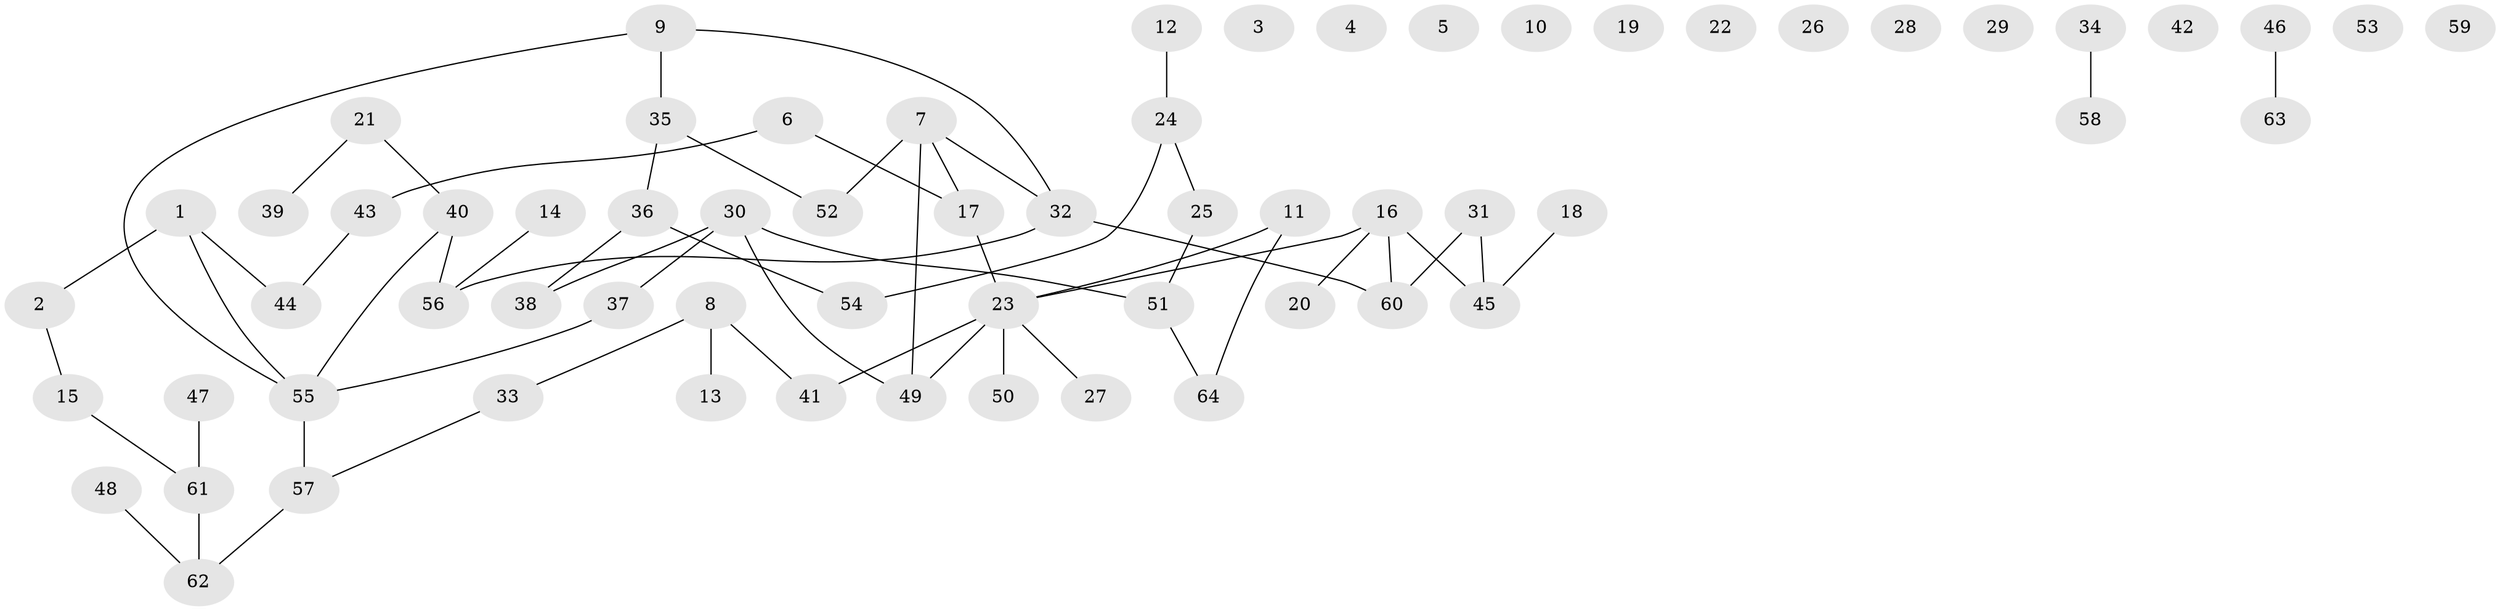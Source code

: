 // Generated by graph-tools (version 1.1) at 2025/00/03/09/25 03:00:42]
// undirected, 64 vertices, 61 edges
graph export_dot {
graph [start="1"]
  node [color=gray90,style=filled];
  1;
  2;
  3;
  4;
  5;
  6;
  7;
  8;
  9;
  10;
  11;
  12;
  13;
  14;
  15;
  16;
  17;
  18;
  19;
  20;
  21;
  22;
  23;
  24;
  25;
  26;
  27;
  28;
  29;
  30;
  31;
  32;
  33;
  34;
  35;
  36;
  37;
  38;
  39;
  40;
  41;
  42;
  43;
  44;
  45;
  46;
  47;
  48;
  49;
  50;
  51;
  52;
  53;
  54;
  55;
  56;
  57;
  58;
  59;
  60;
  61;
  62;
  63;
  64;
  1 -- 2;
  1 -- 44;
  1 -- 55;
  2 -- 15;
  6 -- 17;
  6 -- 43;
  7 -- 17;
  7 -- 32;
  7 -- 49;
  7 -- 52;
  8 -- 13;
  8 -- 33;
  8 -- 41;
  9 -- 32;
  9 -- 35;
  9 -- 55;
  11 -- 23;
  11 -- 64;
  12 -- 24;
  14 -- 56;
  15 -- 61;
  16 -- 20;
  16 -- 23;
  16 -- 45;
  16 -- 60;
  17 -- 23;
  18 -- 45;
  21 -- 39;
  21 -- 40;
  23 -- 27;
  23 -- 41;
  23 -- 49;
  23 -- 50;
  24 -- 25;
  24 -- 54;
  25 -- 51;
  30 -- 37;
  30 -- 38;
  30 -- 49;
  30 -- 51;
  31 -- 45;
  31 -- 60;
  32 -- 56;
  32 -- 60;
  33 -- 57;
  34 -- 58;
  35 -- 36;
  35 -- 52;
  36 -- 38;
  36 -- 54;
  37 -- 55;
  40 -- 55;
  40 -- 56;
  43 -- 44;
  46 -- 63;
  47 -- 61;
  48 -- 62;
  51 -- 64;
  55 -- 57;
  57 -- 62;
  61 -- 62;
}
